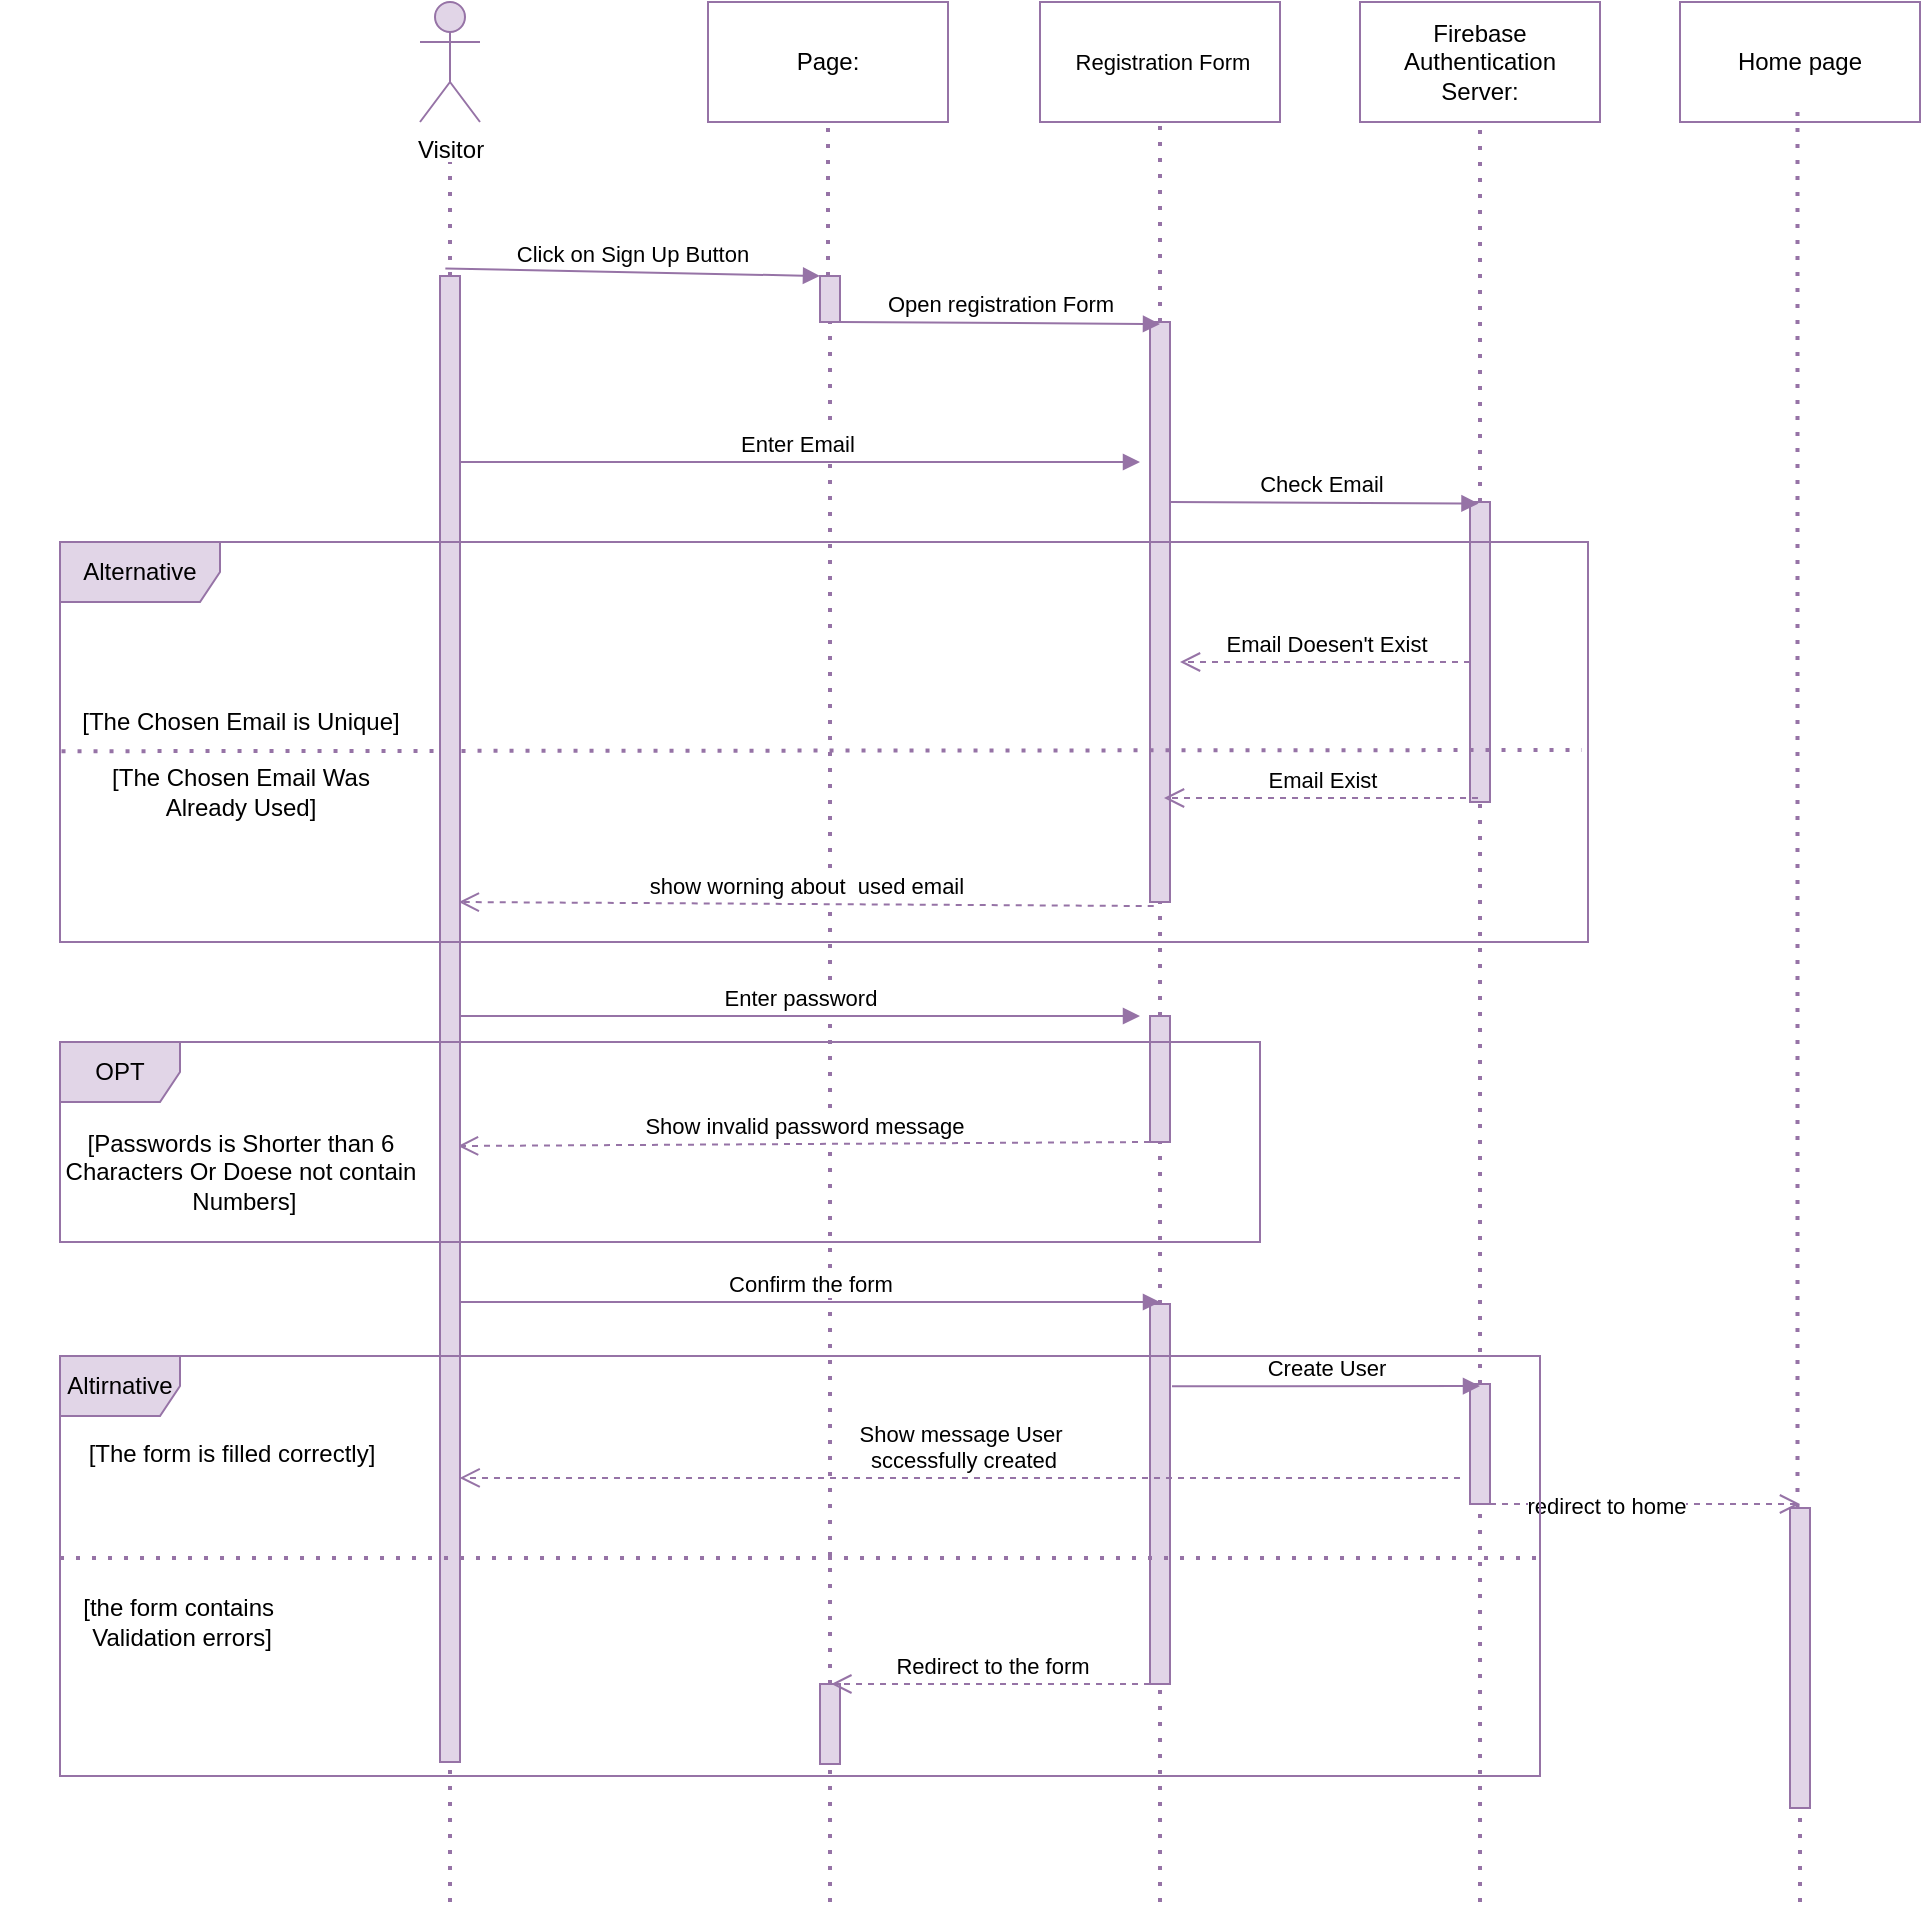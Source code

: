 <mxfile version="13.9.9" type="device" pages="2"><diagram id="bC_TjBdFZaNqBrMxomDK" name="Page-1"><mxGraphModel dx="768" dy="522" grid="1" gridSize="10" guides="1" tooltips="1" connect="1" arrows="1" fold="1" page="1" pageScale="1" pageWidth="850" pageHeight="1100" math="0" shadow="0"><root><mxCell id="0"/><mxCell id="1" parent="0"/><mxCell id="HObAHBjG5xRYZwG4Q8BJ-3" value="" style="endArrow=none;dashed=1;html=1;dashPattern=1 3;strokeWidth=2;fillColor=#e1d5e7;strokeColor=#9673a6;" parent="1" source="HObAHBjG5xRYZwG4Q8BJ-2" edge="1"><mxGeometry width="50" height="50" relative="1" as="geometry"><mxPoint x="115" y="522.667" as="sourcePoint"/><mxPoint x="235" y="130" as="targetPoint"/></mxGeometry></mxCell><mxCell id="HObAHBjG5xRYZwG4Q8BJ-1" value="Visitor" style="shape=umlActor;verticalLabelPosition=bottom;verticalAlign=top;html=1;fillColor=#e1d5e7;strokeColor=#9673a6;" parent="1" vertex="1"><mxGeometry x="220" y="50" width="30" height="60" as="geometry"/></mxCell><mxCell id="HObAHBjG5xRYZwG4Q8BJ-11" value="Page:" style="rounded=0;whiteSpace=wrap;html=1;strokeColor=#9673a6;fillColor=none;" parent="1" vertex="1"><mxGeometry x="364" y="50" width="120" height="60" as="geometry"/></mxCell><mxCell id="HObAHBjG5xRYZwG4Q8BJ-12" value="" style="endArrow=none;dashed=1;html=1;dashPattern=1 3;strokeWidth=2;entryX=0.5;entryY=1;entryDx=0;entryDy=0;fillColor=#e1d5e7;strokeColor=#9673a6;" parent="1" source="HObAHBjG5xRYZwG4Q8BJ-13" target="HObAHBjG5xRYZwG4Q8BJ-11" edge="1"><mxGeometry width="50" height="50" relative="1" as="geometry"><mxPoint x="425" y="510" as="sourcePoint"/><mxPoint x="595" y="250" as="targetPoint"/></mxGeometry></mxCell><mxCell id="HObAHBjG5xRYZwG4Q8BJ-13" value="" style="html=1;points=[];perimeter=orthogonalPerimeter;fillColor=#e1d5e7;strokeColor=#9673a6;" parent="1" vertex="1"><mxGeometry x="420" y="187" width="10" height="23" as="geometry"/></mxCell><mxCell id="HObAHBjG5xRYZwG4Q8BJ-14" value="" style="endArrow=none;dashed=1;html=1;dashPattern=1 3;strokeWidth=2;entryX=0.5;entryY=1;entryDx=0;entryDy=0;fillColor=#e1d5e7;strokeColor=#9673a6;" parent="1" source="TUSLfFgZBcZaIU3HThUf-46" target="HObAHBjG5xRYZwG4Q8BJ-13" edge="1"><mxGeometry width="50" height="50" relative="1" as="geometry"><mxPoint x="425" y="1430" as="sourcePoint"/><mxPoint x="425" y="110" as="targetPoint"/></mxGeometry></mxCell><mxCell id="HObAHBjG5xRYZwG4Q8BJ-18" value="Click on Sign Up Button" style="html=1;verticalAlign=bottom;endArrow=block;exitX=0.267;exitY=-0.005;exitDx=0;exitDy=0;exitPerimeter=0;fillColor=#e1d5e7;strokeColor=#9673a6;" parent="1" source="HObAHBjG5xRYZwG4Q8BJ-2" target="HObAHBjG5xRYZwG4Q8BJ-13" edge="1"><mxGeometry width="80" relative="1" as="geometry"><mxPoint x="255" y="199" as="sourcePoint"/><mxPoint x="420" y="199" as="targetPoint"/></mxGeometry></mxCell><mxCell id="HObAHBjG5xRYZwG4Q8BJ-20" value="&lt;span style=&quot;font-size: 11px ; background-color: rgb(255 , 255 , 255)&quot;&gt;&amp;nbsp;Registration Form&lt;/span&gt;" style="rounded=0;whiteSpace=wrap;html=1;strokeColor=#9673a6;fillColor=none;" parent="1" vertex="1"><mxGeometry x="530" y="50" width="120" height="60" as="geometry"/></mxCell><mxCell id="HObAHBjG5xRYZwG4Q8BJ-21" value="" style="endArrow=none;dashed=1;html=1;dashPattern=1 3;strokeWidth=2;entryX=0.5;entryY=1;entryDx=0;entryDy=0;fillColor=#e1d5e7;strokeColor=#9673a6;" parent="1" source="HObAHBjG5xRYZwG4Q8BJ-22" target="HObAHBjG5xRYZwG4Q8BJ-20" edge="1"><mxGeometry width="50" height="50" relative="1" as="geometry"><mxPoint x="590" y="520" as="sourcePoint"/><mxPoint x="760" y="250" as="targetPoint"/></mxGeometry></mxCell><mxCell id="HObAHBjG5xRYZwG4Q8BJ-23" value="Firebase&lt;br&gt;Authentication Server:" style="rounded=0;whiteSpace=wrap;html=1;strokeColor=#9673a6;fillColor=none;" parent="1" vertex="1"><mxGeometry x="690" y="50" width="120" height="60" as="geometry"/></mxCell><mxCell id="HObAHBjG5xRYZwG4Q8BJ-24" value="" style="endArrow=none;dashed=1;html=1;dashPattern=1 3;strokeWidth=2;entryX=0.5;entryY=1;entryDx=0;entryDy=0;fillColor=#e1d5e7;strokeColor=#9673a6;" parent="1" source="HObAHBjG5xRYZwG4Q8BJ-25" target="HObAHBjG5xRYZwG4Q8BJ-23" edge="1"><mxGeometry width="50" height="50" relative="1" as="geometry"><mxPoint x="750" y="530" as="sourcePoint"/><mxPoint x="920" y="250" as="targetPoint"/></mxGeometry></mxCell><mxCell id="HObAHBjG5xRYZwG4Q8BJ-25" value="" style="html=1;points=[];perimeter=orthogonalPerimeter;fillColor=#e1d5e7;strokeColor=#9673a6;" parent="1" vertex="1"><mxGeometry x="745" y="300" width="10" height="150" as="geometry"/></mxCell><mxCell id="HObAHBjG5xRYZwG4Q8BJ-27" value="" style="endArrow=none;dashed=1;html=1;dashPattern=1 3;strokeWidth=2;entryX=0.5;entryY=1;entryDx=0;entryDy=0;fillColor=#e1d5e7;strokeColor=#9673a6;" parent="1" source="TUSLfFgZBcZaIU3HThUf-30" target="HObAHBjG5xRYZwG4Q8BJ-25" edge="1"><mxGeometry width="50" height="50" relative="1" as="geometry"><mxPoint x="750" y="1220.784" as="sourcePoint"/><mxPoint x="750" y="110" as="targetPoint"/></mxGeometry></mxCell><mxCell id="HObAHBjG5xRYZwG4Q8BJ-22" value="" style="html=1;points=[];perimeter=orthogonalPerimeter;fillColor=#e1d5e7;strokeColor=#9673a6;" parent="1" vertex="1"><mxGeometry x="585" y="210" width="10" height="290" as="geometry"/></mxCell><mxCell id="HObAHBjG5xRYZwG4Q8BJ-28" value="" style="endArrow=none;dashed=1;html=1;dashPattern=1 3;strokeWidth=2;entryX=0.5;entryY=1;entryDx=0;entryDy=0;fillColor=#e1d5e7;strokeColor=#9673a6;" parent="1" source="TUSLfFgZBcZaIU3HThUf-9" target="HObAHBjG5xRYZwG4Q8BJ-22" edge="1"><mxGeometry width="50" height="50" relative="1" as="geometry"><mxPoint x="590" y="650" as="sourcePoint"/><mxPoint x="590" y="110" as="targetPoint"/></mxGeometry></mxCell><mxCell id="HObAHBjG5xRYZwG4Q8BJ-29" value="" style="endArrow=none;dashed=1;html=1;dashPattern=1 3;strokeWidth=2;fillColor=#e1d5e7;strokeColor=#9673a6;" parent="1" edge="1"><mxGeometry width="50" height="50" relative="1" as="geometry"><mxPoint x="235" y="1000" as="sourcePoint"/><mxPoint x="235" y="671" as="targetPoint"/></mxGeometry></mxCell><mxCell id="HObAHBjG5xRYZwG4Q8BJ-31" value="Open registration Form" style="html=1;verticalAlign=bottom;endArrow=block;exitX=0.267;exitY=-0.005;exitDx=0;exitDy=0;exitPerimeter=0;fillColor=#e1d5e7;strokeColor=#9673a6;" parent="1" edge="1"><mxGeometry width="80" relative="1" as="geometry"><mxPoint x="430" y="210.0" as="sourcePoint"/><mxPoint x="590" y="211" as="targetPoint"/></mxGeometry></mxCell><mxCell id="HObAHBjG5xRYZwG4Q8BJ-33" value="Enter Email&amp;nbsp;" style="html=1;verticalAlign=bottom;endArrow=block;exitX=0.267;exitY=-0.005;exitDx=0;exitDy=0;exitPerimeter=0;fillColor=#e1d5e7;strokeColor=#9673a6;" parent="1" edge="1"><mxGeometry width="80" relative="1" as="geometry"><mxPoint x="240" y="280" as="sourcePoint"/><mxPoint x="580" y="280" as="targetPoint"/></mxGeometry></mxCell><mxCell id="HObAHBjG5xRYZwG4Q8BJ-38" value="Check Email&amp;nbsp;" style="html=1;verticalAlign=bottom;endArrow=block;exitX=0.267;exitY=-0.005;exitDx=0;exitDy=0;exitPerimeter=0;entryX=0.424;entryY=0.005;entryDx=0;entryDy=0;entryPerimeter=0;fillColor=#e1d5e7;strokeColor=#9673a6;" parent="1" target="HObAHBjG5xRYZwG4Q8BJ-25" edge="1"><mxGeometry width="80" relative="1" as="geometry"><mxPoint x="595" y="300" as="sourcePoint"/><mxPoint x="740" y="301" as="targetPoint"/></mxGeometry></mxCell><mxCell id="HObAHBjG5xRYZwG4Q8BJ-40" value="" style="endArrow=none;dashed=1;html=1;dashPattern=1 3;strokeWidth=2;exitX=0.001;exitY=0.523;exitDx=0;exitDy=0;exitPerimeter=0;entryX=0.996;entryY=0.52;entryDx=0;entryDy=0;entryPerimeter=0;fillColor=#e1d5e7;strokeColor=#9673a6;" parent="1" source="HObAHBjG5xRYZwG4Q8BJ-39" target="HObAHBjG5xRYZwG4Q8BJ-39" edge="1"><mxGeometry width="50" height="50" relative="1" as="geometry"><mxPoint x="380" y="410" as="sourcePoint"/><mxPoint x="430" y="360" as="targetPoint"/></mxGeometry></mxCell><mxCell id="TUSLfFgZBcZaIU3HThUf-1" value="[The Chosen Email is Unique]" style="text;html=1;align=center;verticalAlign=middle;resizable=0;points=[];autosize=1;" parent="1" vertex="1"><mxGeometry x="45" y="400" width="170" height="20" as="geometry"/></mxCell><mxCell id="TUSLfFgZBcZaIU3HThUf-4" value="[The Chosen Email Was &lt;br&gt;Already Used]" style="text;html=1;align=center;verticalAlign=middle;resizable=0;points=[];autosize=1;" parent="1" vertex="1"><mxGeometry x="60" y="430" width="140" height="30" as="geometry"/></mxCell><mxCell id="TUSLfFgZBcZaIU3HThUf-5" value="Email Doesen't Exist" style="html=1;verticalAlign=bottom;endArrow=open;dashed=1;endSize=8;fillColor=#e1d5e7;strokeColor=#9673a6;" parent="1" edge="1"><mxGeometry relative="1" as="geometry"><mxPoint x="745" y="380" as="sourcePoint"/><mxPoint x="600" y="380" as="targetPoint"/></mxGeometry></mxCell><mxCell id="TUSLfFgZBcZaIU3HThUf-7" value="Email Exist" style="html=1;verticalAlign=bottom;endArrow=open;dashed=1;endSize=8;fillColor=#e1d5e7;strokeColor=#9673a6;" parent="1" edge="1"><mxGeometry relative="1" as="geometry"><mxPoint x="749" y="448" as="sourcePoint"/><mxPoint x="592" y="448" as="targetPoint"/></mxGeometry></mxCell><mxCell id="TUSLfFgZBcZaIU3HThUf-8" value="show worning about&amp;nbsp; used email" style="html=1;verticalAlign=bottom;endArrow=open;dashed=1;endSize=8;fillColor=#e1d5e7;strokeColor=#9673a6;exitX=0.186;exitY=1.007;exitDx=0;exitDy=0;exitPerimeter=0;entryX=0.261;entryY=0.9;entryDx=0;entryDy=0;entryPerimeter=0;" parent="1" source="HObAHBjG5xRYZwG4Q8BJ-22" target="HObAHBjG5xRYZwG4Q8BJ-39" edge="1"><mxGeometry relative="1" as="geometry"><mxPoint x="567.0" y="500" as="sourcePoint"/><mxPoint x="235" y="500" as="targetPoint"/></mxGeometry></mxCell><mxCell id="TUSLfFgZBcZaIU3HThUf-9" value="" style="html=1;points=[];perimeter=orthogonalPerimeter;fillColor=#e1d5e7;strokeColor=#9673a6;" parent="1" vertex="1"><mxGeometry x="585" y="557" width="10" height="63" as="geometry"/></mxCell><mxCell id="TUSLfFgZBcZaIU3HThUf-10" value="" style="endArrow=none;dashed=1;html=1;dashPattern=1 3;strokeWidth=2;entryX=0.5;entryY=1;entryDx=0;entryDy=0;fillColor=#e1d5e7;strokeColor=#9673a6;" parent="1" target="TUSLfFgZBcZaIU3HThUf-9" edge="1"><mxGeometry width="50" height="50" relative="1" as="geometry"><mxPoint x="590" y="717" as="sourcePoint"/><mxPoint x="590.0" y="500" as="targetPoint"/></mxGeometry></mxCell><mxCell id="TUSLfFgZBcZaIU3HThUf-11" value="Enter password" style="html=1;verticalAlign=bottom;endArrow=block;exitX=0.267;exitY=-0.005;exitDx=0;exitDy=0;exitPerimeter=0;fillColor=#e1d5e7;strokeColor=#9673a6;" parent="1" edge="1"><mxGeometry width="80" relative="1" as="geometry"><mxPoint x="240" y="557" as="sourcePoint"/><mxPoint x="580" y="557" as="targetPoint"/></mxGeometry></mxCell><mxCell id="TUSLfFgZBcZaIU3HThUf-13" value="[Passwords is Shorter than 6 &lt;br&gt;Characters Or Doese not contain&lt;br&gt;&amp;nbsp;Numbers]" style="text;html=1;align=center;verticalAlign=middle;resizable=0;points=[];autosize=1;" parent="1" vertex="1"><mxGeometry x="35" y="610" width="190" height="50" as="geometry"/></mxCell><mxCell id="TUSLfFgZBcZaIU3HThUf-14" value="Show invalid password message" style="html=1;verticalAlign=bottom;endArrow=open;dashed=1;endSize=8;fillColor=#e1d5e7;strokeColor=#9673a6;exitX=0.186;exitY=1.007;exitDx=0;exitDy=0;exitPerimeter=0;" parent="1" edge="1"><mxGeometry relative="1" as="geometry"><mxPoint x="585.0" y="620" as="sourcePoint"/><mxPoint x="239" y="622" as="targetPoint"/></mxGeometry></mxCell><mxCell id="HObAHBjG5xRYZwG4Q8BJ-2" value="" style="html=1;points=[];perimeter=orthogonalPerimeter;fillColor=#e1d5e7;strokeColor=#9673a6;" parent="1" vertex="1"><mxGeometry x="230" y="187" width="10" height="743" as="geometry"/></mxCell><mxCell id="TUSLfFgZBcZaIU3HThUf-12" value="OPT" style="shape=umlFrame;whiteSpace=wrap;html=1;fillColor=#e1d5e7;strokeColor=#9673a6;" parent="1" vertex="1"><mxGeometry x="40" y="570" width="600" height="100" as="geometry"/></mxCell><mxCell id="TUSLfFgZBcZaIU3HThUf-18" value="" style="endArrow=none;dashed=1;html=1;dashPattern=1 3;strokeWidth=2;entryX=0.5;entryY=1;entryDx=0;entryDy=0;fillColor=#e1d5e7;strokeColor=#9673a6;" parent="1" source="TUSLfFgZBcZaIU3HThUf-26" edge="1"><mxGeometry width="50" height="50" relative="1" as="geometry"><mxPoint x="590" y="1430" as="sourcePoint"/><mxPoint x="590" y="780" as="targetPoint"/></mxGeometry></mxCell><mxCell id="TUSLfFgZBcZaIU3HThUf-23" value="Home page" style="rounded=0;whiteSpace=wrap;html=1;strokeColor=#9673a6;fillColor=none;" parent="1" vertex="1"><mxGeometry x="850" y="50" width="120" height="60" as="geometry"/></mxCell><mxCell id="TUSLfFgZBcZaIU3HThUf-24" value="" style="endArrow=none;dashed=1;html=1;dashPattern=1 3;strokeWidth=2;entryX=0.5;entryY=1;entryDx=0;entryDy=0;fillColor=#e1d5e7;strokeColor=#9673a6;" parent="1" source="TUSLfFgZBcZaIU3HThUf-34" edge="1"><mxGeometry width="50" height="50" relative="1" as="geometry"><mxPoint x="909" y="1151.667" as="sourcePoint"/><mxPoint x="908.75" y="103.5" as="targetPoint"/></mxGeometry></mxCell><mxCell id="TUSLfFgZBcZaIU3HThUf-26" value="" style="html=1;points=[];perimeter=orthogonalPerimeter;fillColor=#e1d5e7;strokeColor=#9673a6;" parent="1" vertex="1"><mxGeometry x="585" y="701" width="10" height="190" as="geometry"/></mxCell><mxCell id="TUSLfFgZBcZaIU3HThUf-27" value="" style="endArrow=none;dashed=1;html=1;dashPattern=1 3;strokeWidth=2;entryX=0.5;entryY=1;entryDx=0;entryDy=0;fillColor=#e1d5e7;strokeColor=#9673a6;" parent="1" target="TUSLfFgZBcZaIU3HThUf-26" edge="1"><mxGeometry width="50" height="50" relative="1" as="geometry"><mxPoint x="590" y="1000" as="sourcePoint"/><mxPoint x="590.0" y="780" as="targetPoint"/></mxGeometry></mxCell><mxCell id="TUSLfFgZBcZaIU3HThUf-28" value="Confirm the form" style="html=1;verticalAlign=bottom;endArrow=block;fillColor=#e1d5e7;strokeColor=#9673a6;" parent="1" edge="1"><mxGeometry width="80" relative="1" as="geometry"><mxPoint x="240" y="700" as="sourcePoint"/><mxPoint x="590" y="700" as="targetPoint"/></mxGeometry></mxCell><mxCell id="TUSLfFgZBcZaIU3HThUf-30" value="" style="html=1;points=[];perimeter=orthogonalPerimeter;fillColor=#e1d5e7;strokeColor=#9673a6;" parent="1" vertex="1"><mxGeometry x="745" y="741" width="10" height="60" as="geometry"/></mxCell><mxCell id="TUSLfFgZBcZaIU3HThUf-31" value="" style="endArrow=none;dashed=1;html=1;dashPattern=1 3;strokeWidth=2;entryX=0.5;entryY=1;entryDx=0;entryDy=0;fillColor=#e1d5e7;strokeColor=#9673a6;" parent="1" target="TUSLfFgZBcZaIU3HThUf-30" edge="1"><mxGeometry width="50" height="50" relative="1" as="geometry"><mxPoint x="750" y="1000" as="sourcePoint"/><mxPoint x="750" y="450" as="targetPoint"/></mxGeometry></mxCell><mxCell id="TUSLfFgZBcZaIU3HThUf-32" value="Create User" style="html=1;verticalAlign=bottom;endArrow=block;fillColor=#e1d5e7;strokeColor=#9673a6;" parent="1" edge="1"><mxGeometry width="80" relative="1" as="geometry"><mxPoint x="596" y="742.17" as="sourcePoint"/><mxPoint x="750" y="742" as="targetPoint"/></mxGeometry></mxCell><mxCell id="TUSLfFgZBcZaIU3HThUf-34" value="" style="html=1;points=[];perimeter=orthogonalPerimeter;fillColor=#e1d5e7;strokeColor=#9673a6;" parent="1" vertex="1"><mxGeometry x="905" y="803" width="10" height="150" as="geometry"/></mxCell><mxCell id="TUSLfFgZBcZaIU3HThUf-35" value="" style="endArrow=none;dashed=1;html=1;dashPattern=1 3;strokeWidth=2;entryX=0.5;entryY=1;entryDx=0;entryDy=0;fillColor=#e1d5e7;strokeColor=#9673a6;" parent="1" target="TUSLfFgZBcZaIU3HThUf-34" edge="1"><mxGeometry width="50" height="50" relative="1" as="geometry"><mxPoint x="910" y="1000" as="sourcePoint"/><mxPoint x="908.75" y="103.5" as="targetPoint"/></mxGeometry></mxCell><mxCell id="TUSLfFgZBcZaIU3HThUf-40" value="Show message User&lt;br&gt;&amp;nbsp;sccessfully created" style="html=1;verticalAlign=bottom;endArrow=open;dashed=1;endSize=8;entryX=0.27;entryY=0.714;entryDx=0;entryDy=0;entryPerimeter=0;fillColor=#e1d5e7;strokeColor=#9673a6;" parent="1" edge="1"><mxGeometry relative="1" as="geometry"><mxPoint x="740" y="788" as="sourcePoint"/><mxPoint x="239.8" y="787.96" as="targetPoint"/></mxGeometry></mxCell><mxCell id="TUSLfFgZBcZaIU3HThUf-41" value="" style="html=1;verticalAlign=bottom;endArrow=open;dashed=1;endSize=8;fillColor=#e1d5e7;strokeColor=#9673a6;" parent="1" edge="1"><mxGeometry relative="1" as="geometry"><mxPoint x="755" y="801" as="sourcePoint"/><mxPoint x="910" y="801" as="targetPoint"/></mxGeometry></mxCell><mxCell id="PKaOpcbCCyzdVyFaqJmj-2" value="redirect to home" style="edgeLabel;html=1;align=center;verticalAlign=middle;resizable=0;points=[];" vertex="1" connectable="0" parent="TUSLfFgZBcZaIU3HThUf-41"><mxGeometry x="-0.251" y="-1" relative="1" as="geometry"><mxPoint as="offset"/></mxGeometry></mxCell><mxCell id="TUSLfFgZBcZaIU3HThUf-38" value="[The form is filled correctly]" style="text;html=1;strokeColor=none;fillColor=none;align=center;verticalAlign=middle;whiteSpace=wrap;rounded=0;" parent="1" vertex="1"><mxGeometry x="35" y="766" width="182.319" height="20" as="geometry"/></mxCell><mxCell id="TUSLfFgZBcZaIU3HThUf-43" value="" style="endArrow=none;dashed=1;html=1;dashPattern=1 3;strokeWidth=2;exitX=0.002;exitY=0.705;exitDx=0;exitDy=0;exitPerimeter=0;entryX=1.004;entryY=0.705;entryDx=0;entryDy=0;entryPerimeter=0;fillColor=#e1d5e7;strokeColor=#9673a6;" parent="1" edge="1"><mxGeometry width="50" height="50" relative="1" as="geometry"><mxPoint x="40.0" y="828.0" as="sourcePoint"/><mxPoint x="781.48" y="828.0" as="targetPoint"/></mxGeometry></mxCell><mxCell id="TUSLfFgZBcZaIU3HThUf-44" value="[the form contains&amp;nbsp;&lt;br&gt;Validation errors]" style="text;html=1;strokeColor=none;fillColor=none;align=center;verticalAlign=middle;whiteSpace=wrap;rounded=0;" parent="1" vertex="1"><mxGeometry x="10.0" y="850" width="182.319" height="20" as="geometry"/></mxCell><mxCell id="TUSLfFgZBcZaIU3HThUf-46" value="" style="html=1;points=[];perimeter=orthogonalPerimeter;fillColor=#e1d5e7;strokeColor=#9673a6;" parent="1" vertex="1"><mxGeometry x="420" y="891" width="10" height="40" as="geometry"/></mxCell><mxCell id="TUSLfFgZBcZaIU3HThUf-47" value="" style="endArrow=none;dashed=1;html=1;dashPattern=1 3;strokeWidth=2;entryX=0.5;entryY=1;entryDx=0;entryDy=0;fillColor=#e1d5e7;strokeColor=#9673a6;" parent="1" target="TUSLfFgZBcZaIU3HThUf-46" edge="1"><mxGeometry width="50" height="50" relative="1" as="geometry"><mxPoint x="425" y="1000" as="sourcePoint"/><mxPoint x="425" y="210" as="targetPoint"/></mxGeometry></mxCell><mxCell id="TUSLfFgZBcZaIU3HThUf-48" value="Redirect to the form" style="html=1;verticalAlign=bottom;endArrow=open;dashed=1;endSize=8;entryX=0.567;entryY=0;entryDx=0;entryDy=0;entryPerimeter=0;fillColor=#e1d5e7;strokeColor=#9673a6;" parent="1" target="TUSLfFgZBcZaIU3HThUf-46" edge="1"><mxGeometry relative="1" as="geometry"><mxPoint x="585" y="891" as="sourcePoint"/><mxPoint x="505" y="891" as="targetPoint"/></mxGeometry></mxCell><mxCell id="TUSLfFgZBcZaIU3HThUf-37" value="Altirnative" style="shape=umlFrame;whiteSpace=wrap;html=1;fillColor=#e1d5e7;strokeColor=#9673a6;" parent="1" vertex="1"><mxGeometry x="40" y="727" width="740" height="210" as="geometry"/></mxCell><mxCell id="HObAHBjG5xRYZwG4Q8BJ-39" value="Alternative" style="shape=umlFrame;whiteSpace=wrap;html=1;width=80;height=30;fillColor=#e1d5e7;strokeColor=#9673a6;" parent="1" vertex="1"><mxGeometry x="40" y="320" width="764" height="200" as="geometry"/></mxCell></root></mxGraphModel></diagram><diagram id="3h4NI6V6QsBTpo2manRs" name="Page-2"><mxGraphModel dx="1534" dy="1074" grid="1" gridSize="10" guides="1" tooltips="1" connect="1" arrows="1" fold="1" page="1" pageScale="1" pageWidth="850" pageHeight="1100" math="0" shadow="0"><root><mxCell id="B3dvSgX94-yw9jVNVRhY-0"/><mxCell id="B3dvSgX94-yw9jVNVRhY-1" parent="B3dvSgX94-yw9jVNVRhY-0"/></root></mxGraphModel></diagram></mxfile>